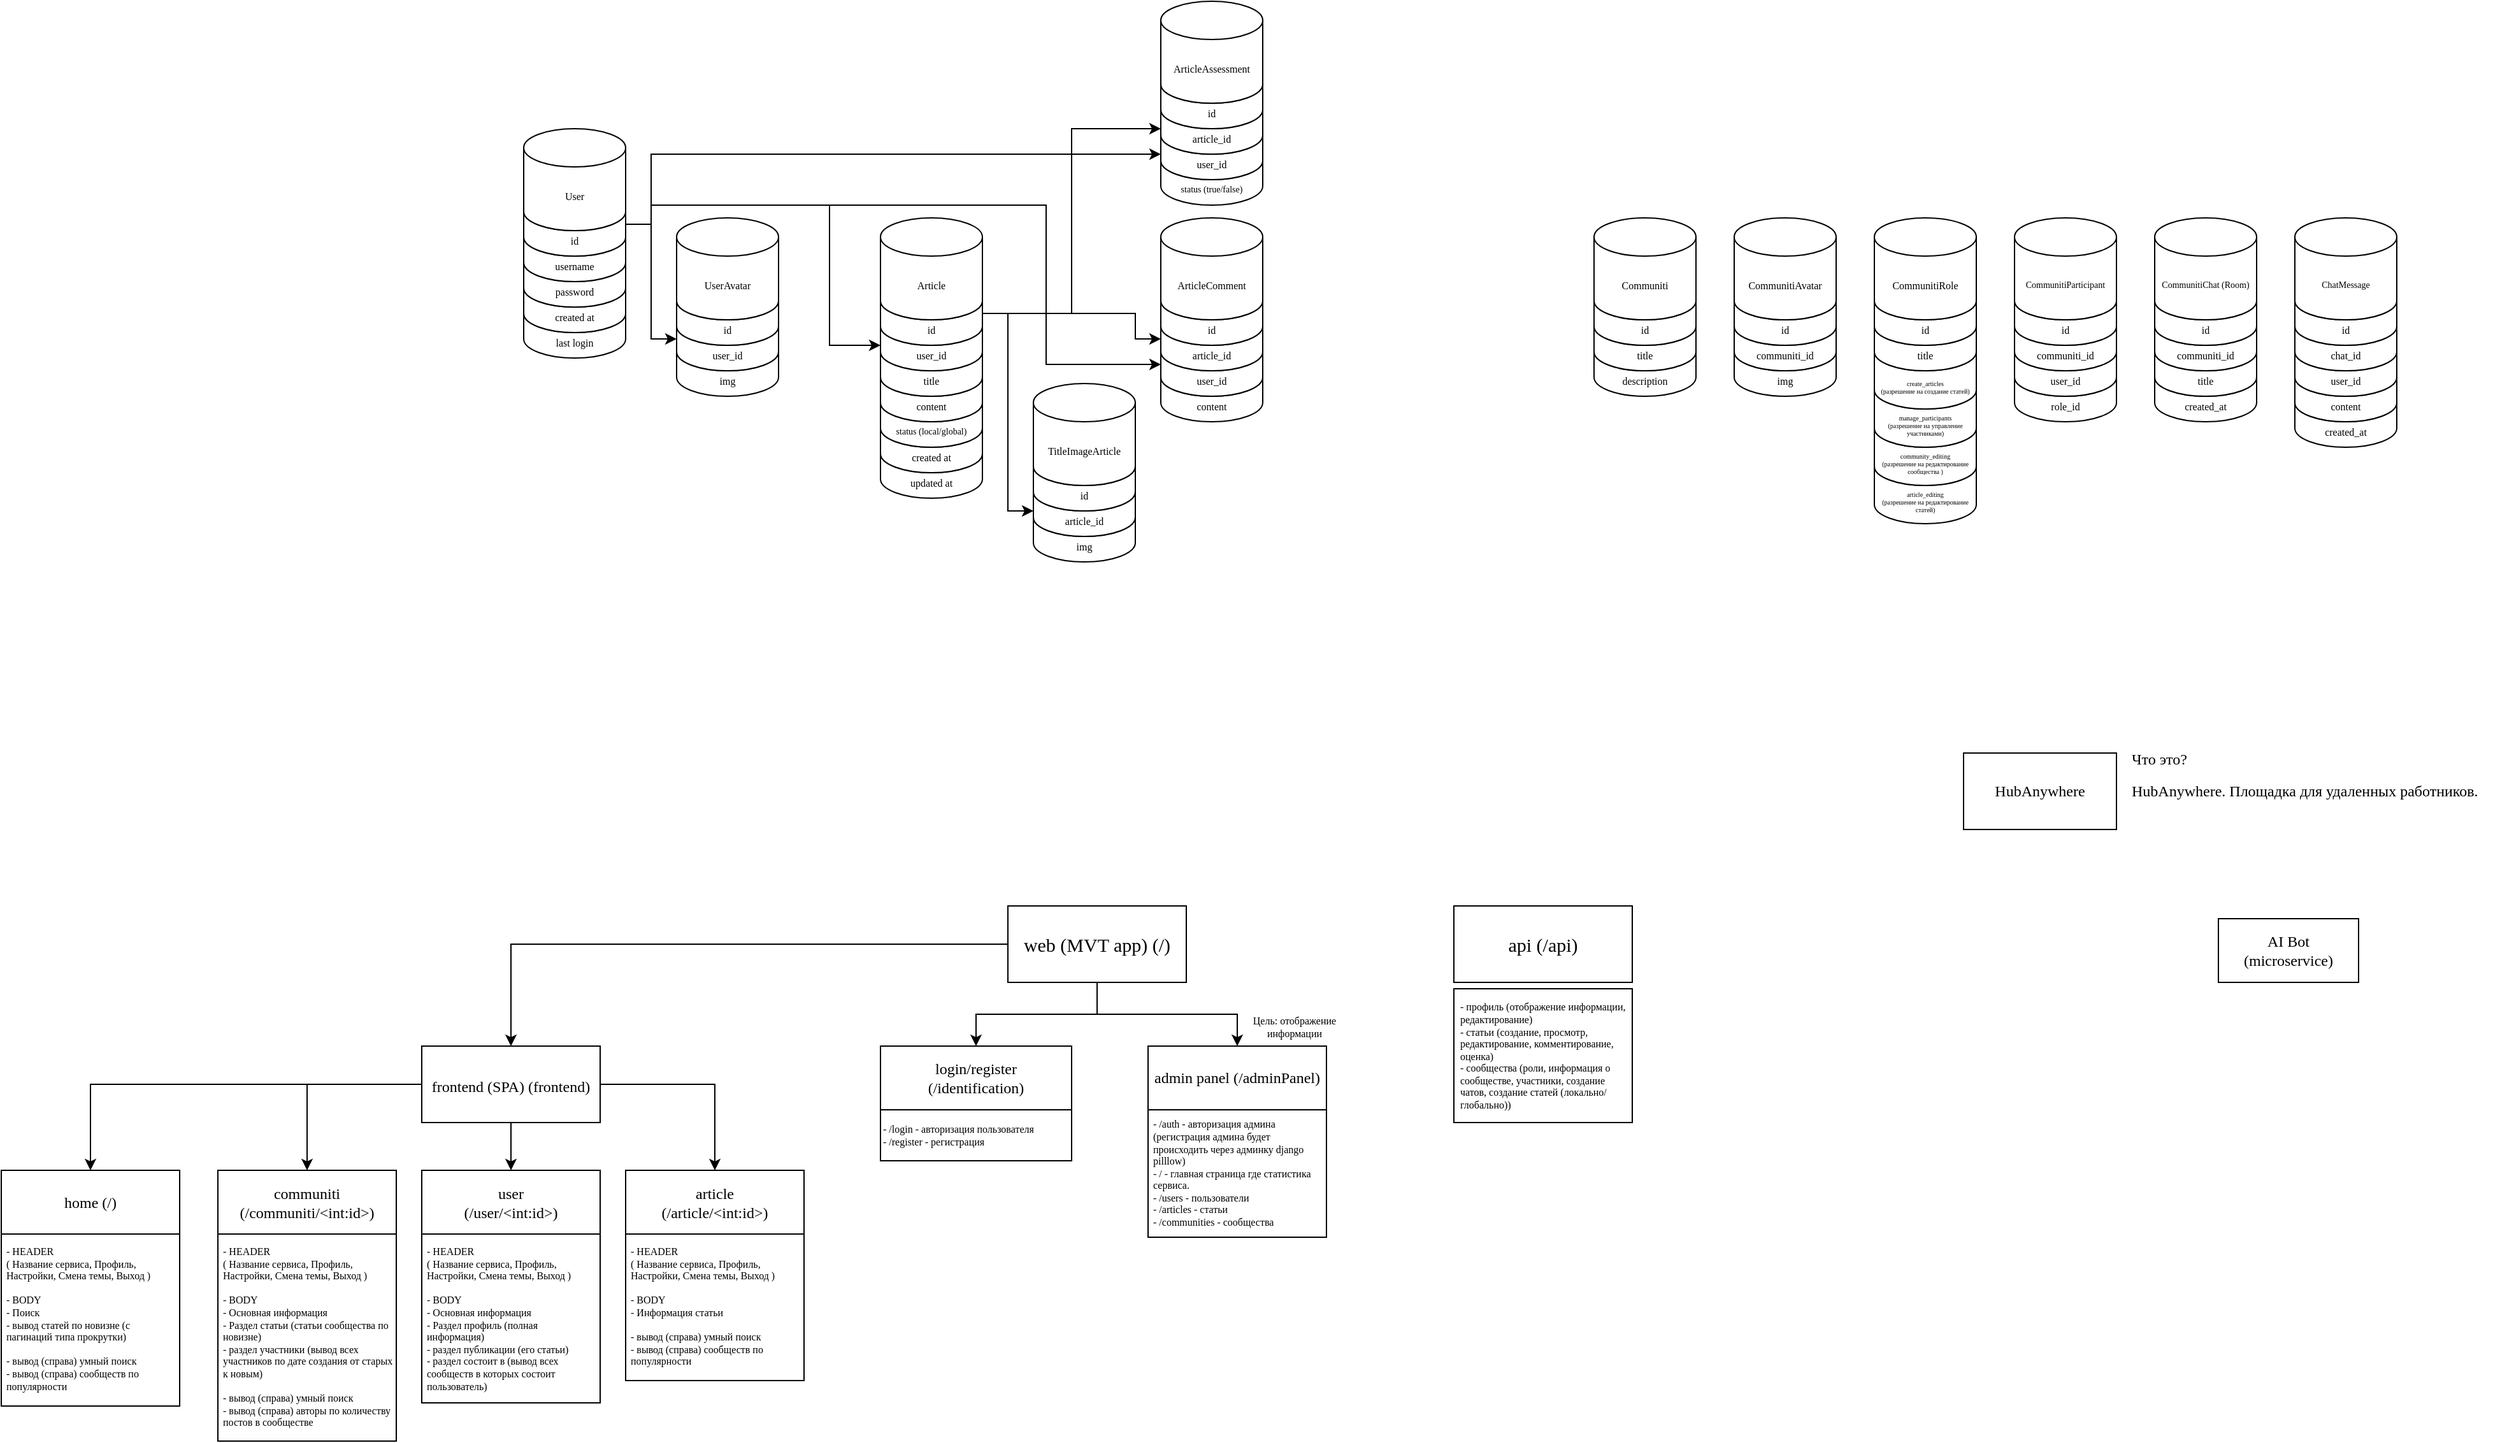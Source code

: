 <mxfile version="20.7.4" type="device"><diagram name="Страница 1" id="JeV3lk8Cx0CcECSY5895"><mxGraphModel dx="2860" dy="1919" grid="1" gridSize="10" guides="1" tooltips="1" connect="1" arrows="1" fold="1" page="1" pageScale="1" pageWidth="827" pageHeight="1169" math="0" shadow="0"><root><mxCell id="0"/><mxCell id="1" parent="0"/><mxCell id="etrCRMP3qSwTWrHFHhXZ-39" value="updated at" style="shape=cylinder3;whiteSpace=wrap;html=1;boundedLbl=1;backgroundOutline=1;size=15;fontFamily=Comic Sans MS;fontSize=8;" vertex="1" parent="1"><mxGeometry x="-530" y="-170" width="80" height="50" as="geometry"/></mxCell><mxCell id="etrCRMP3qSwTWrHFHhXZ-34" value="created at" style="shape=cylinder3;whiteSpace=wrap;html=1;boundedLbl=1;backgroundOutline=1;size=15;fontFamily=Comic Sans MS;fontSize=8;" vertex="1" parent="1"><mxGeometry x="-530" y="-190" width="80" height="50" as="geometry"/></mxCell><mxCell id="etrCRMP3qSwTWrHFHhXZ-82" value="status (local/global)" style="shape=cylinder3;whiteSpace=wrap;html=1;boundedLbl=1;backgroundOutline=1;size=15;fontFamily=Comic Sans MS;fontSize=7;fillStyle=solid;" vertex="1" parent="1"><mxGeometry x="-530" y="-210" width="80" height="50" as="geometry"/></mxCell><mxCell id="etrCRMP3qSwTWrHFHhXZ-35" value="content" style="shape=cylinder3;whiteSpace=wrap;html=1;boundedLbl=1;backgroundOutline=1;size=15;fontFamily=Comic Sans MS;fontSize=8;" vertex="1" parent="1"><mxGeometry x="-530" y="-230" width="80" height="50" as="geometry"/></mxCell><mxCell id="etrCRMP3qSwTWrHFHhXZ-36" value="title" style="shape=cylinder3;whiteSpace=wrap;html=1;boundedLbl=1;backgroundOutline=1;size=15;fontFamily=Comic Sans MS;fontSize=8;" vertex="1" parent="1"><mxGeometry x="-530" y="-250" width="80" height="50" as="geometry"/></mxCell><mxCell id="etrCRMP3qSwTWrHFHhXZ-107" value="user_id" style="shape=cylinder3;whiteSpace=wrap;html=1;boundedLbl=1;backgroundOutline=1;size=15;fontFamily=Comic Sans MS;fontSize=8;" vertex="1" parent="1"><mxGeometry x="-530" y="-270" width="80" height="50" as="geometry"/></mxCell><mxCell id="etrCRMP3qSwTWrHFHhXZ-94" value="created_at" style="shape=cylinder3;whiteSpace=wrap;html=1;boundedLbl=1;backgroundOutline=1;size=15;fontFamily=Comic Sans MS;fontSize=8;" vertex="1" parent="1"><mxGeometry x="580" y="-210" width="80" height="50" as="geometry"/></mxCell><mxCell id="etrCRMP3qSwTWrHFHhXZ-77" value="article_editing&lt;br style=&quot;font-size: 5px;&quot;&gt;(разрешение&amp;nbsp;на редактирование статей)" style="shape=cylinder3;whiteSpace=wrap;html=1;boundedLbl=1;backgroundOutline=1;size=15;fontFamily=Comic Sans MS;fontSize=5;" vertex="1" parent="1"><mxGeometry x="250" y="-160" width="80" height="60" as="geometry"/></mxCell><mxCell id="etrCRMP3qSwTWrHFHhXZ-72" value="community_editing&lt;br style=&quot;font-size: 5px;&quot;&gt;(разрешение&amp;nbsp;на редактирование сообщества&amp;nbsp;)" style="shape=cylinder3;whiteSpace=wrap;html=1;boundedLbl=1;backgroundOutline=1;size=15;fontFamily=Comic Sans MS;fontSize=5;" vertex="1" parent="1"><mxGeometry x="250" y="-190" width="80" height="60" as="geometry"/></mxCell><mxCell id="etrCRMP3qSwTWrHFHhXZ-78" value="manage_participants&lt;br&gt;(разрешение&amp;nbsp;на управление участниками)" style="shape=cylinder3;whiteSpace=wrap;html=1;boundedLbl=1;backgroundOutline=1;size=15;fontFamily=Comic Sans MS;fontSize=5;" vertex="1" parent="1"><mxGeometry x="250" y="-220" width="80" height="60" as="geometry"/></mxCell><mxCell id="etrCRMP3qSwTWrHFHhXZ-79" value="create_articles &lt;br style=&quot;font-size: 5px;&quot;&gt;(разрешение на создание статей)" style="shape=cylinder3;whiteSpace=wrap;html=1;boundedLbl=1;backgroundOutline=1;size=15;fontFamily=Comic Sans MS;fontSize=5;" vertex="1" parent="1"><mxGeometry x="250" y="-250" width="80" height="60" as="geometry"/></mxCell><mxCell id="etrCRMP3qSwTWrHFHhXZ-71" value="description" style="shape=cylinder3;whiteSpace=wrap;html=1;boundedLbl=1;backgroundOutline=1;size=15;fontFamily=Comic Sans MS;fontSize=8;" vertex="1" parent="1"><mxGeometry x="30" y="-250" width="80" height="50" as="geometry"/></mxCell><mxCell id="etrCRMP3qSwTWrHFHhXZ-66" value="img" style="shape=cylinder3;whiteSpace=wrap;html=1;boundedLbl=1;backgroundOutline=1;size=15;fontFamily=Comic Sans MS;fontSize=8;" vertex="1" parent="1"><mxGeometry x="140" y="-250" width="80" height="50" as="geometry"/></mxCell><mxCell id="etrCRMP3qSwTWrHFHhXZ-44" value="content" style="shape=cylinder3;whiteSpace=wrap;html=1;boundedLbl=1;backgroundOutline=1;size=15;fontFamily=Comic Sans MS;fontSize=8;" vertex="1" parent="1"><mxGeometry x="-310" y="-230" width="80" height="50" as="geometry"/></mxCell><mxCell id="etrCRMP3qSwTWrHFHhXZ-33" value="img" style="shape=cylinder3;whiteSpace=wrap;html=1;boundedLbl=1;backgroundOutline=1;size=15;fontFamily=Comic Sans MS;fontSize=8;" vertex="1" parent="1"><mxGeometry x="-690" y="-250" width="80" height="50" as="geometry"/></mxCell><mxCell id="etrCRMP3qSwTWrHFHhXZ-29" value="last login" style="shape=cylinder3;whiteSpace=wrap;html=1;boundedLbl=1;backgroundOutline=1;size=15;fontFamily=Comic Sans MS;fontSize=8;" vertex="1" parent="1"><mxGeometry x="-810" y="-280" width="80" height="50" as="geometry"/></mxCell><mxCell id="etrCRMP3qSwTWrHFHhXZ-28" value="created at" style="shape=cylinder3;whiteSpace=wrap;html=1;boundedLbl=1;backgroundOutline=1;size=15;fontFamily=Comic Sans MS;fontSize=8;" vertex="1" parent="1"><mxGeometry x="-810" y="-300" width="80" height="50" as="geometry"/></mxCell><mxCell id="etrCRMP3qSwTWrHFHhXZ-48" value="user_id" style="shape=cylinder3;whiteSpace=wrap;html=1;boundedLbl=1;backgroundOutline=1;size=15;fontFamily=Comic Sans MS;fontSize=8;" vertex="1" parent="1"><mxGeometry x="-310" y="-250" width="80" height="50" as="geometry"/></mxCell><mxCell id="etrCRMP3qSwTWrHFHhXZ-26" value="password" style="shape=cylinder3;whiteSpace=wrap;html=1;boundedLbl=1;backgroundOutline=1;size=15;fontFamily=Comic Sans MS;fontSize=8;" vertex="1" parent="1"><mxGeometry x="-810" y="-320" width="80" height="50" as="geometry"/></mxCell><mxCell id="etrCRMP3qSwTWrHFHhXZ-24" value="username" style="shape=cylinder3;whiteSpace=wrap;html=1;boundedLbl=1;backgroundOutline=1;size=15;fontFamily=Comic Sans MS;fontSize=8;" vertex="1" parent="1"><mxGeometry x="-810" y="-340" width="80" height="50" as="geometry"/></mxCell><mxCell id="etrCRMP3qSwTWrHFHhXZ-106" style="edgeStyle=orthogonalEdgeStyle;rounded=0;orthogonalLoop=1;jettySize=auto;html=1;entryX=0;entryY=0.5;entryDx=0;entryDy=0;entryPerimeter=0;fontFamily=Comic Sans MS;fontSize=7;fontColor=none;" edge="1" parent="1" source="etrCRMP3qSwTWrHFHhXZ-23" target="etrCRMP3qSwTWrHFHhXZ-30"><mxGeometry relative="1" as="geometry"/></mxCell><mxCell id="etrCRMP3qSwTWrHFHhXZ-108" style="edgeStyle=orthogonalEdgeStyle;rounded=0;orthogonalLoop=1;jettySize=auto;html=1;exitX=1;exitY=0.5;exitDx=0;exitDy=0;exitPerimeter=0;entryX=0;entryY=0;entryDx=0;entryDy=30;entryPerimeter=0;fontFamily=Comic Sans MS;fontSize=7;fontColor=none;" edge="1" parent="1" source="etrCRMP3qSwTWrHFHhXZ-23" target="etrCRMP3qSwTWrHFHhXZ-107"><mxGeometry relative="1" as="geometry"><Array as="points"><mxPoint x="-710" y="-335"/><mxPoint x="-710" y="-350"/><mxPoint x="-570" y="-350"/><mxPoint x="-570" y="-240"/></Array></mxGeometry></mxCell><mxCell id="etrCRMP3qSwTWrHFHhXZ-112" style="edgeStyle=orthogonalEdgeStyle;rounded=0;orthogonalLoop=1;jettySize=auto;html=1;entryX=0;entryY=0.5;entryDx=0;entryDy=0;entryPerimeter=0;fontFamily=Comic Sans MS;fontSize=7;fontColor=none;" edge="1" parent="1" target="etrCRMP3qSwTWrHFHhXZ-48"><mxGeometry relative="1" as="geometry"><mxPoint x="-710" y="-340" as="sourcePoint"/><Array as="points"><mxPoint x="-400" y="-350"/><mxPoint x="-400" y="-225"/></Array></mxGeometry></mxCell><mxCell id="etrCRMP3qSwTWrHFHhXZ-114" style="edgeStyle=orthogonalEdgeStyle;rounded=0;orthogonalLoop=1;jettySize=auto;html=1;entryX=0;entryY=0;entryDx=0;entryDy=30;entryPerimeter=0;fontFamily=Comic Sans MS;fontSize=7;fontColor=none;exitX=1;exitY=0.5;exitDx=0;exitDy=0;exitPerimeter=0;" edge="1" parent="1" source="etrCRMP3qSwTWrHFHhXZ-23" target="etrCRMP3qSwTWrHFHhXZ-50"><mxGeometry relative="1" as="geometry"><Array as="points"><mxPoint x="-710" y="-335"/><mxPoint x="-710" y="-390"/></Array></mxGeometry></mxCell><mxCell id="etrCRMP3qSwTWrHFHhXZ-23" value="id" style="shape=cylinder3;whiteSpace=wrap;html=1;boundedLbl=1;backgroundOutline=1;size=15;fontFamily=Comic Sans MS;fontSize=8;" vertex="1" parent="1"><mxGeometry x="-810" y="-360" width="80" height="50" as="geometry"/></mxCell><mxCell id="etrCRMP3qSwTWrHFHhXZ-2" value="HubAnywhere" style="rounded=0;whiteSpace=wrap;html=1;fontFamily=Comic Sans MS;" vertex="1" parent="1"><mxGeometry x="320" y="80" width="120" height="60" as="geometry"/></mxCell><mxCell id="etrCRMP3qSwTWrHFHhXZ-3" value="Что это?" style="text;html=1;strokeColor=none;fillColor=none;align=left;verticalAlign=middle;whiteSpace=wrap;rounded=0;fontFamily=Comic Sans MS;" vertex="1" parent="1"><mxGeometry x="450" y="70" width="60" height="30" as="geometry"/></mxCell><mxCell id="etrCRMP3qSwTWrHFHhXZ-4" value="HubAnywhere. Площадка для удаленных работников.&amp;nbsp;" style="text;html=1;strokeColor=none;fillColor=none;align=left;verticalAlign=middle;whiteSpace=wrap;rounded=0;fontFamily=Comic Sans MS;" vertex="1" parent="1"><mxGeometry x="450" y="85" width="290" height="50" as="geometry"/></mxCell><mxCell id="etrCRMP3qSwTWrHFHhXZ-12" style="edgeStyle=orthogonalEdgeStyle;rounded=0;orthogonalLoop=1;jettySize=auto;html=1;entryX=0.5;entryY=0;entryDx=0;entryDy=0;fontFamily=Comic Sans MS;fontSize=12;" edge="1" parent="1" source="etrCRMP3qSwTWrHFHhXZ-5" target="etrCRMP3qSwTWrHFHhXZ-11"><mxGeometry relative="1" as="geometry"/></mxCell><mxCell id="etrCRMP3qSwTWrHFHhXZ-14" style="edgeStyle=orthogonalEdgeStyle;rounded=0;orthogonalLoop=1;jettySize=auto;html=1;fontFamily=Comic Sans MS;fontSize=12;" edge="1" parent="1" source="etrCRMP3qSwTWrHFHhXZ-5" target="etrCRMP3qSwTWrHFHhXZ-13"><mxGeometry relative="1" as="geometry"/></mxCell><mxCell id="etrCRMP3qSwTWrHFHhXZ-115" style="edgeStyle=orthogonalEdgeStyle;rounded=0;orthogonalLoop=1;jettySize=auto;html=1;entryX=0.5;entryY=0;entryDx=0;entryDy=0;fontFamily=Comic Sans MS;fontSize=7;fontColor=none;" edge="1" parent="1" source="etrCRMP3qSwTWrHFHhXZ-5" target="etrCRMP3qSwTWrHFHhXZ-95"><mxGeometry relative="1" as="geometry"/></mxCell><mxCell id="etrCRMP3qSwTWrHFHhXZ-5" value="web (MVT app) (/)" style="rounded=0;whiteSpace=wrap;html=1;fontFamily=Comic Sans MS;fontSize=15;" vertex="1" parent="1"><mxGeometry x="-430" y="200" width="140" height="60" as="geometry"/></mxCell><mxCell id="etrCRMP3qSwTWrHFHhXZ-8" value="AI Bot&lt;br&gt;(microservice)" style="rounded=0;whiteSpace=wrap;html=1;fontFamily=Comic Sans MS;" vertex="1" parent="1"><mxGeometry x="520" y="210" width="110" height="50" as="geometry"/></mxCell><mxCell id="etrCRMP3qSwTWrHFHhXZ-11" value="login/register&lt;br&gt;(/identification)" style="rounded=0;whiteSpace=wrap;html=1;fontFamily=Comic Sans MS;" vertex="1" parent="1"><mxGeometry x="-530" y="310" width="150" height="50" as="geometry"/></mxCell><mxCell id="etrCRMP3qSwTWrHFHhXZ-13" value="admin panel (/adminPanel)" style="rounded=0;whiteSpace=wrap;html=1;fontFamily=Comic Sans MS;" vertex="1" parent="1"><mxGeometry x="-320" y="310" width="140" height="50" as="geometry"/></mxCell><mxCell id="etrCRMP3qSwTWrHFHhXZ-16" value="- /login - авторизация пользователя&lt;br&gt;- /register - регистрация" style="rounded=0;whiteSpace=wrap;html=1;fontFamily=Comic Sans MS;align=left;fontSize=8;" vertex="1" parent="1"><mxGeometry x="-530" y="360" width="150" height="40" as="geometry"/></mxCell><mxCell id="etrCRMP3qSwTWrHFHhXZ-17" value="- /auth - авторизация админа (регистрация админа будет происходить через админку django pilllow)&lt;br&gt;- / - главная страница где статистика сервиса.&lt;br&gt;- /users - пользователи&lt;br&gt;- /articles - статьи&lt;br&gt;- /communities - сообщества&amp;nbsp;&lt;br&gt;" style="rounded=0;whiteSpace=wrap;html=1;fontFamily=Comic Sans MS;align=left;fontSize=8;spacing=4;" vertex="1" parent="1"><mxGeometry x="-320" y="360" width="140" height="100" as="geometry"/></mxCell><mxCell id="etrCRMP3qSwTWrHFHhXZ-18" value="Цель: отображение информации" style="text;html=1;strokeColor=none;fillColor=none;align=center;verticalAlign=middle;whiteSpace=wrap;rounded=0;fontFamily=Comic Sans MS;fontSize=8;" vertex="1" parent="1"><mxGeometry x="-260" y="280" width="110" height="30" as="geometry"/></mxCell><mxCell id="etrCRMP3qSwTWrHFHhXZ-19" value="api (/api)" style="rounded=0;whiteSpace=wrap;html=1;fontFamily=Comic Sans MS;fontSize=15;" vertex="1" parent="1"><mxGeometry x="-80" y="200" width="140" height="60" as="geometry"/></mxCell><mxCell id="etrCRMP3qSwTWrHFHhXZ-20" value="- профиль (отображение информации, редактирование)&lt;br&gt;- статьи (создание, просмотр, редактирование, комментирование, оценка)&lt;br&gt;- сообщества (роли, информация о сообществе, участники, создание чатов, создание статей (локально/глобально))" style="rounded=0;whiteSpace=wrap;html=1;fontFamily=Comic Sans MS;fontSize=8;align=left;spacing=5;" vertex="1" parent="1"><mxGeometry x="-80" y="265" width="140" height="105" as="geometry"/></mxCell><mxCell id="etrCRMP3qSwTWrHFHhXZ-22" value="User" style="shape=cylinder3;whiteSpace=wrap;html=1;boundedLbl=1;backgroundOutline=1;size=15;fontFamily=Comic Sans MS;fontSize=8;" vertex="1" parent="1"><mxGeometry x="-810" y="-410" width="80" height="80" as="geometry"/></mxCell><mxCell id="etrCRMP3qSwTWrHFHhXZ-30" value="user_id" style="shape=cylinder3;whiteSpace=wrap;html=1;boundedLbl=1;backgroundOutline=1;size=15;fontFamily=Comic Sans MS;fontSize=8;" vertex="1" parent="1"><mxGeometry x="-690" y="-270" width="80" height="50" as="geometry"/></mxCell><mxCell id="etrCRMP3qSwTWrHFHhXZ-31" value="id" style="shape=cylinder3;whiteSpace=wrap;html=1;boundedLbl=1;backgroundOutline=1;size=15;fontFamily=Comic Sans MS;fontSize=8;" vertex="1" parent="1"><mxGeometry x="-690" y="-290" width="80" height="50" as="geometry"/></mxCell><mxCell id="etrCRMP3qSwTWrHFHhXZ-32" value="UserAvatar" style="shape=cylinder3;whiteSpace=wrap;html=1;boundedLbl=1;backgroundOutline=1;size=15;fontFamily=Comic Sans MS;fontSize=8;" vertex="1" parent="1"><mxGeometry x="-690" y="-340" width="80" height="80" as="geometry"/></mxCell><mxCell id="etrCRMP3qSwTWrHFHhXZ-110" style="edgeStyle=orthogonalEdgeStyle;rounded=0;orthogonalLoop=1;jettySize=auto;html=1;entryX=0;entryY=0;entryDx=0;entryDy=30;entryPerimeter=0;fontFamily=Comic Sans MS;fontSize=7;fontColor=none;" edge="1" parent="1" source="etrCRMP3qSwTWrHFHhXZ-37" target="etrCRMP3qSwTWrHFHhXZ-41"><mxGeometry relative="1" as="geometry"/></mxCell><mxCell id="etrCRMP3qSwTWrHFHhXZ-111" style="edgeStyle=orthogonalEdgeStyle;rounded=0;orthogonalLoop=1;jettySize=auto;html=1;entryX=0;entryY=0.5;entryDx=0;entryDy=0;entryPerimeter=0;fontFamily=Comic Sans MS;fontSize=7;fontColor=none;" edge="1" parent="1" source="etrCRMP3qSwTWrHFHhXZ-37" target="etrCRMP3qSwTWrHFHhXZ-45"><mxGeometry relative="1" as="geometry"><Array as="points"><mxPoint x="-330" y="-265"/><mxPoint x="-330" y="-245"/></Array></mxGeometry></mxCell><mxCell id="etrCRMP3qSwTWrHFHhXZ-113" style="edgeStyle=orthogonalEdgeStyle;rounded=0;orthogonalLoop=1;jettySize=auto;html=1;entryX=0;entryY=0;entryDx=0;entryDy=30;entryPerimeter=0;fontFamily=Comic Sans MS;fontSize=7;fontColor=none;" edge="1" parent="1" source="etrCRMP3qSwTWrHFHhXZ-37" target="etrCRMP3qSwTWrHFHhXZ-51"><mxGeometry relative="1" as="geometry"/></mxCell><mxCell id="etrCRMP3qSwTWrHFHhXZ-37" value="id" style="shape=cylinder3;whiteSpace=wrap;html=1;boundedLbl=1;backgroundOutline=1;size=15;fontFamily=Comic Sans MS;fontSize=8;" vertex="1" parent="1"><mxGeometry x="-530" y="-290" width="80" height="50" as="geometry"/></mxCell><mxCell id="etrCRMP3qSwTWrHFHhXZ-38" value="&lt;span style=&quot;text-align: left;&quot;&gt;Article&lt;/span&gt;" style="shape=cylinder3;whiteSpace=wrap;html=1;boundedLbl=1;backgroundOutline=1;size=15;fontFamily=Comic Sans MS;fontSize=8;" vertex="1" parent="1"><mxGeometry x="-530" y="-340" width="80" height="80" as="geometry"/></mxCell><mxCell id="etrCRMP3qSwTWrHFHhXZ-40" value="img" style="shape=cylinder3;whiteSpace=wrap;html=1;boundedLbl=1;backgroundOutline=1;size=15;fontFamily=Comic Sans MS;fontSize=8;" vertex="1" parent="1"><mxGeometry x="-410" y="-120" width="80" height="50" as="geometry"/></mxCell><mxCell id="etrCRMP3qSwTWrHFHhXZ-41" value="article_id" style="shape=cylinder3;whiteSpace=wrap;html=1;boundedLbl=1;backgroundOutline=1;size=15;fontFamily=Comic Sans MS;fontSize=8;" vertex="1" parent="1"><mxGeometry x="-410" y="-140" width="80" height="50" as="geometry"/></mxCell><mxCell id="etrCRMP3qSwTWrHFHhXZ-42" value="id" style="shape=cylinder3;whiteSpace=wrap;html=1;boundedLbl=1;backgroundOutline=1;size=15;fontFamily=Comic Sans MS;fontSize=8;" vertex="1" parent="1"><mxGeometry x="-410" y="-160" width="80" height="50" as="geometry"/></mxCell><mxCell id="etrCRMP3qSwTWrHFHhXZ-43" value="&lt;div style=&quot;text-align: left;&quot;&gt;&lt;span style=&quot;background-color: initial;&quot;&gt;TitleImageArticle&lt;/span&gt;&lt;/div&gt;" style="shape=cylinder3;whiteSpace=wrap;html=1;boundedLbl=1;backgroundOutline=1;size=15;fontFamily=Comic Sans MS;fontSize=8;" vertex="1" parent="1"><mxGeometry x="-410" y="-210" width="80" height="80" as="geometry"/></mxCell><mxCell id="etrCRMP3qSwTWrHFHhXZ-45" value="article_id" style="shape=cylinder3;whiteSpace=wrap;html=1;boundedLbl=1;backgroundOutline=1;size=15;fontFamily=Comic Sans MS;fontSize=8;" vertex="1" parent="1"><mxGeometry x="-310" y="-270" width="80" height="50" as="geometry"/></mxCell><mxCell id="etrCRMP3qSwTWrHFHhXZ-46" value="id" style="shape=cylinder3;whiteSpace=wrap;html=1;boundedLbl=1;backgroundOutline=1;size=15;fontFamily=Comic Sans MS;fontSize=8;" vertex="1" parent="1"><mxGeometry x="-310" y="-290" width="80" height="50" as="geometry"/></mxCell><mxCell id="etrCRMP3qSwTWrHFHhXZ-47" value="&lt;div style=&quot;text-align: left;&quot;&gt;&lt;span style=&quot;background-color: initial;&quot;&gt;ArticleComment&lt;/span&gt;&lt;/div&gt;" style="shape=cylinder3;whiteSpace=wrap;html=1;boundedLbl=1;backgroundOutline=1;size=15;fontFamily=Comic Sans MS;fontSize=8;" vertex="1" parent="1"><mxGeometry x="-310" y="-340" width="80" height="80" as="geometry"/></mxCell><mxCell id="etrCRMP3qSwTWrHFHhXZ-49" value="status (true/false)" style="shape=cylinder3;whiteSpace=wrap;html=1;boundedLbl=1;backgroundOutline=1;size=15;fontFamily=Comic Sans MS;fontSize=7;" vertex="1" parent="1"><mxGeometry x="-310" y="-400" width="80" height="50" as="geometry"/></mxCell><mxCell id="etrCRMP3qSwTWrHFHhXZ-50" value="user_id" style="shape=cylinder3;whiteSpace=wrap;html=1;boundedLbl=1;backgroundOutline=1;size=15;fontFamily=Comic Sans MS;fontSize=8;" vertex="1" parent="1"><mxGeometry x="-310" y="-420" width="80" height="50" as="geometry"/></mxCell><mxCell id="etrCRMP3qSwTWrHFHhXZ-51" value="article_id" style="shape=cylinder3;whiteSpace=wrap;html=1;boundedLbl=1;backgroundOutline=1;size=15;fontFamily=Comic Sans MS;fontSize=8;" vertex="1" parent="1"><mxGeometry x="-310" y="-440" width="80" height="50" as="geometry"/></mxCell><mxCell id="etrCRMP3qSwTWrHFHhXZ-52" value="id" style="shape=cylinder3;whiteSpace=wrap;html=1;boundedLbl=1;backgroundOutline=1;size=15;fontFamily=Comic Sans MS;fontSize=8;" vertex="1" parent="1"><mxGeometry x="-310" y="-460" width="80" height="50" as="geometry"/></mxCell><mxCell id="etrCRMP3qSwTWrHFHhXZ-53" value="&lt;div style=&quot;text-align: left;&quot;&gt;&lt;span style=&quot;background-color: initial;&quot;&gt;Article&lt;/span&gt;&lt;span style=&quot;background-color: initial;&quot;&gt;Assessment&lt;/span&gt;&lt;/div&gt;" style="shape=cylinder3;whiteSpace=wrap;html=1;boundedLbl=1;backgroundOutline=1;size=15;fontFamily=Comic Sans MS;fontSize=8;" vertex="1" parent="1"><mxGeometry x="-310" y="-510" width="80" height="80" as="geometry"/></mxCell><mxCell id="etrCRMP3qSwTWrHFHhXZ-57" value="title" style="shape=cylinder3;whiteSpace=wrap;html=1;boundedLbl=1;backgroundOutline=1;size=15;fontFamily=Comic Sans MS;fontSize=8;" vertex="1" parent="1"><mxGeometry x="30" y="-270" width="80" height="50" as="geometry"/></mxCell><mxCell id="etrCRMP3qSwTWrHFHhXZ-58" value="id" style="shape=cylinder3;whiteSpace=wrap;html=1;boundedLbl=1;backgroundOutline=1;size=15;fontFamily=Comic Sans MS;fontSize=8;" vertex="1" parent="1"><mxGeometry x="30" y="-290" width="80" height="50" as="geometry"/></mxCell><mxCell id="etrCRMP3qSwTWrHFHhXZ-59" value="&lt;div style=&quot;text-align: left;&quot;&gt;Communiti&lt;br&gt;&lt;/div&gt;" style="shape=cylinder3;whiteSpace=wrap;html=1;boundedLbl=1;backgroundOutline=1;size=15;fontFamily=Comic Sans MS;fontSize=8;" vertex="1" parent="1"><mxGeometry x="30" y="-340" width="80" height="80" as="geometry"/></mxCell><mxCell id="etrCRMP3qSwTWrHFHhXZ-60" value="communiti_id" style="shape=cylinder3;whiteSpace=wrap;html=1;boundedLbl=1;backgroundOutline=1;size=15;fontFamily=Comic Sans MS;fontSize=8;" vertex="1" parent="1"><mxGeometry x="140" y="-270" width="80" height="50" as="geometry"/></mxCell><mxCell id="etrCRMP3qSwTWrHFHhXZ-61" value="id" style="shape=cylinder3;whiteSpace=wrap;html=1;boundedLbl=1;backgroundOutline=1;size=15;fontFamily=Comic Sans MS;fontSize=8;" vertex="1" parent="1"><mxGeometry x="140" y="-290" width="80" height="50" as="geometry"/></mxCell><mxCell id="etrCRMP3qSwTWrHFHhXZ-62" value="&lt;div style=&quot;text-align: left;&quot;&gt;CommunitiAvatar&lt;br&gt;&lt;/div&gt;" style="shape=cylinder3;whiteSpace=wrap;html=1;boundedLbl=1;backgroundOutline=1;size=15;fontFamily=Comic Sans MS;fontSize=8;" vertex="1" parent="1"><mxGeometry x="140" y="-340" width="80" height="80" as="geometry"/></mxCell><mxCell id="etrCRMP3qSwTWrHFHhXZ-63" value="title" style="shape=cylinder3;whiteSpace=wrap;html=1;boundedLbl=1;backgroundOutline=1;size=15;fontFamily=Comic Sans MS;fontSize=8;" vertex="1" parent="1"><mxGeometry x="250" y="-270" width="80" height="50" as="geometry"/></mxCell><mxCell id="etrCRMP3qSwTWrHFHhXZ-64" value="id" style="shape=cylinder3;whiteSpace=wrap;html=1;boundedLbl=1;backgroundOutline=1;size=15;fontFamily=Comic Sans MS;fontSize=8;" vertex="1" parent="1"><mxGeometry x="250" y="-290" width="80" height="50" as="geometry"/></mxCell><mxCell id="etrCRMP3qSwTWrHFHhXZ-65" value="&lt;span style=&quot;text-align: left;&quot;&gt;Communiti&lt;/span&gt;&lt;span style=&quot;text-align: left; background-color: initial;&quot;&gt;Role&lt;/span&gt;&lt;span style=&quot;text-align: left;&quot;&gt;&lt;br&gt;&lt;/span&gt;" style="shape=cylinder3;whiteSpace=wrap;html=1;boundedLbl=1;backgroundOutline=1;size=15;fontFamily=Comic Sans MS;fontSize=8;" vertex="1" parent="1"><mxGeometry x="250" y="-340" width="80" height="80" as="geometry"/></mxCell><mxCell id="etrCRMP3qSwTWrHFHhXZ-80" value="role_id" style="shape=cylinder3;whiteSpace=wrap;html=1;boundedLbl=1;backgroundOutline=1;size=15;fontFamily=Comic Sans MS;fontSize=8;" vertex="1" parent="1"><mxGeometry x="360" y="-230" width="80" height="50" as="geometry"/></mxCell><mxCell id="etrCRMP3qSwTWrHFHhXZ-67" value="user_id" style="shape=cylinder3;whiteSpace=wrap;html=1;boundedLbl=1;backgroundOutline=1;size=15;fontFamily=Comic Sans MS;fontSize=8;" vertex="1" parent="1"><mxGeometry x="360" y="-250" width="80" height="50" as="geometry"/></mxCell><mxCell id="etrCRMP3qSwTWrHFHhXZ-68" value="communiti_id" style="shape=cylinder3;whiteSpace=wrap;html=1;boundedLbl=1;backgroundOutline=1;size=15;fontFamily=Comic Sans MS;fontSize=8;" vertex="1" parent="1"><mxGeometry x="360" y="-270" width="80" height="50" as="geometry"/></mxCell><mxCell id="etrCRMP3qSwTWrHFHhXZ-69" value="id" style="shape=cylinder3;whiteSpace=wrap;html=1;boundedLbl=1;backgroundOutline=1;size=15;fontFamily=Comic Sans MS;fontSize=8;" vertex="1" parent="1"><mxGeometry x="360" y="-290" width="80" height="50" as="geometry"/></mxCell><mxCell id="etrCRMP3qSwTWrHFHhXZ-70" value="&lt;span style=&quot;text-align: left; font-size: 7px;&quot;&gt;Communiti&lt;/span&gt;&lt;span style=&quot;text-align: left; background-color: initial; font-size: 7px;&quot;&gt;Participant&lt;/span&gt;&lt;span style=&quot;text-align: left; font-size: 7px;&quot;&gt;&lt;br style=&quot;font-size: 7px;&quot;&gt;&lt;/span&gt;" style="shape=cylinder3;whiteSpace=wrap;html=1;boundedLbl=1;backgroundOutline=1;size=15;fontFamily=Comic Sans MS;fontSize=7;" vertex="1" parent="1"><mxGeometry x="360" y="-340" width="80" height="80" as="geometry"/></mxCell><mxCell id="etrCRMP3qSwTWrHFHhXZ-83" value="created_at" style="shape=cylinder3;whiteSpace=wrap;html=1;boundedLbl=1;backgroundOutline=1;size=15;fontFamily=Comic Sans MS;fontSize=8;" vertex="1" parent="1"><mxGeometry x="470" y="-230" width="80" height="50" as="geometry"/></mxCell><mxCell id="etrCRMP3qSwTWrHFHhXZ-84" value="title" style="shape=cylinder3;whiteSpace=wrap;html=1;boundedLbl=1;backgroundOutline=1;size=15;fontFamily=Comic Sans MS;fontSize=8;" vertex="1" parent="1"><mxGeometry x="470" y="-250" width="80" height="50" as="geometry"/></mxCell><mxCell id="etrCRMP3qSwTWrHFHhXZ-85" value="communiti_id" style="shape=cylinder3;whiteSpace=wrap;html=1;boundedLbl=1;backgroundOutline=1;size=15;fontFamily=Comic Sans MS;fontSize=8;" vertex="1" parent="1"><mxGeometry x="470" y="-270" width="80" height="50" as="geometry"/></mxCell><mxCell id="etrCRMP3qSwTWrHFHhXZ-86" value="id" style="shape=cylinder3;whiteSpace=wrap;html=1;boundedLbl=1;backgroundOutline=1;size=15;fontFamily=Comic Sans MS;fontSize=8;" vertex="1" parent="1"><mxGeometry x="470" y="-290" width="80" height="50" as="geometry"/></mxCell><mxCell id="etrCRMP3qSwTWrHFHhXZ-87" value="&lt;span style=&quot;text-align: left; font-size: 7px;&quot;&gt;CommunitiChat (Room)&lt;/span&gt;&lt;span style=&quot;text-align: left; font-size: 7px;&quot;&gt;&lt;br style=&quot;font-size: 7px;&quot;&gt;&lt;/span&gt;" style="shape=cylinder3;whiteSpace=wrap;html=1;boundedLbl=1;backgroundOutline=1;size=15;fontFamily=Comic Sans MS;fontSize=7;" vertex="1" parent="1"><mxGeometry x="470" y="-340" width="80" height="80" as="geometry"/></mxCell><mxCell id="etrCRMP3qSwTWrHFHhXZ-88" value="content" style="shape=cylinder3;whiteSpace=wrap;html=1;boundedLbl=1;backgroundOutline=1;size=15;fontFamily=Comic Sans MS;fontSize=8;" vertex="1" parent="1"><mxGeometry x="580" y="-230" width="80" height="50" as="geometry"/></mxCell><mxCell id="etrCRMP3qSwTWrHFHhXZ-89" value="user_id" style="shape=cylinder3;whiteSpace=wrap;html=1;boundedLbl=1;backgroundOutline=1;size=15;fontFamily=Comic Sans MS;fontSize=8;" vertex="1" parent="1"><mxGeometry x="580" y="-250" width="80" height="50" as="geometry"/></mxCell><mxCell id="etrCRMP3qSwTWrHFHhXZ-90" value="chat_id" style="shape=cylinder3;whiteSpace=wrap;html=1;boundedLbl=1;backgroundOutline=1;size=15;fontFamily=Comic Sans MS;fontSize=8;" vertex="1" parent="1"><mxGeometry x="580" y="-270" width="80" height="50" as="geometry"/></mxCell><mxCell id="etrCRMP3qSwTWrHFHhXZ-91" value="id" style="shape=cylinder3;whiteSpace=wrap;html=1;boundedLbl=1;backgroundOutline=1;size=15;fontFamily=Comic Sans MS;fontSize=8;" vertex="1" parent="1"><mxGeometry x="580" y="-290" width="80" height="50" as="geometry"/></mxCell><mxCell id="etrCRMP3qSwTWrHFHhXZ-92" value="&lt;span style=&quot;text-align: left; font-size: 7px;&quot;&gt;ChatMessage&lt;/span&gt;&lt;span style=&quot;text-align: left; font-size: 7px;&quot;&gt;&lt;br style=&quot;font-size: 7px;&quot;&gt;&lt;/span&gt;" style="shape=cylinder3;whiteSpace=wrap;html=1;boundedLbl=1;backgroundOutline=1;size=15;fontFamily=Comic Sans MS;fontSize=7;" vertex="1" parent="1"><mxGeometry x="580" y="-340" width="80" height="80" as="geometry"/></mxCell><mxCell id="etrCRMP3qSwTWrHFHhXZ-116" style="edgeStyle=orthogonalEdgeStyle;rounded=0;orthogonalLoop=1;jettySize=auto;html=1;entryX=0.5;entryY=0;entryDx=0;entryDy=0;fontFamily=Comic Sans MS;fontSize=7;fontColor=none;" edge="1" parent="1" source="etrCRMP3qSwTWrHFHhXZ-95" target="etrCRMP3qSwTWrHFHhXZ-98"><mxGeometry relative="1" as="geometry"/></mxCell><mxCell id="etrCRMP3qSwTWrHFHhXZ-117" style="edgeStyle=orthogonalEdgeStyle;rounded=0;orthogonalLoop=1;jettySize=auto;html=1;fontFamily=Comic Sans MS;fontSize=7;fontColor=none;" edge="1" parent="1" source="etrCRMP3qSwTWrHFHhXZ-95" target="etrCRMP3qSwTWrHFHhXZ-100"><mxGeometry relative="1" as="geometry"/></mxCell><mxCell id="etrCRMP3qSwTWrHFHhXZ-118" style="edgeStyle=orthogonalEdgeStyle;rounded=0;orthogonalLoop=1;jettySize=auto;html=1;entryX=0.5;entryY=0;entryDx=0;entryDy=0;fontFamily=Comic Sans MS;fontSize=7;fontColor=none;" edge="1" parent="1" source="etrCRMP3qSwTWrHFHhXZ-95" target="etrCRMP3qSwTWrHFHhXZ-102"><mxGeometry relative="1" as="geometry"/></mxCell><mxCell id="etrCRMP3qSwTWrHFHhXZ-119" style="edgeStyle=orthogonalEdgeStyle;rounded=0;orthogonalLoop=1;jettySize=auto;html=1;fontFamily=Comic Sans MS;fontSize=7;fontColor=none;" edge="1" parent="1" source="etrCRMP3qSwTWrHFHhXZ-95" target="etrCRMP3qSwTWrHFHhXZ-96"><mxGeometry relative="1" as="geometry"/></mxCell><mxCell id="etrCRMP3qSwTWrHFHhXZ-95" value="&lt;span style=&quot;font-size: 12px;&quot;&gt;frontend (SPA) (frontend)&lt;/span&gt;" style="rounded=0;whiteSpace=wrap;html=1;fontFamily=Comic Sans MS;fontSize=15;" vertex="1" parent="1"><mxGeometry x="-890" y="310" width="140" height="60" as="geometry"/></mxCell><mxCell id="etrCRMP3qSwTWrHFHhXZ-96" value="home (/)" style="rounded=0;whiteSpace=wrap;html=1;fontFamily=Comic Sans MS;" vertex="1" parent="1"><mxGeometry x="-1220" y="407.5" width="140" height="50" as="geometry"/></mxCell><mxCell id="etrCRMP3qSwTWrHFHhXZ-97" value="- HEADER &lt;br&gt;( Название сервиса, Профиль, Настройки,&amp;nbsp;Смена темы,&amp;nbsp;Выход )&lt;br&gt;&lt;br&gt;- BODY&lt;br&gt;- Поиск&lt;br&gt;- вывод статей по новизне (с пагинаций типа прокрутки)&lt;br&gt;&lt;br&gt;- вывод (справа) умный поиск&lt;br&gt;- вывод (справа) сообществ по популярности" style="rounded=0;whiteSpace=wrap;html=1;fontFamily=Comic Sans MS;align=left;fontSize=8;spacing=4;verticalAlign=top;" vertex="1" parent="1"><mxGeometry x="-1220" y="457.5" width="140" height="135" as="geometry"/></mxCell><mxCell id="etrCRMP3qSwTWrHFHhXZ-98" value="article &lt;br&gt;(/article/&amp;lt;int:id&amp;gt;)" style="rounded=0;whiteSpace=wrap;html=1;fontFamily=Comic Sans MS;" vertex="1" parent="1"><mxGeometry x="-730" y="407.5" width="140" height="50" as="geometry"/></mxCell><mxCell id="etrCRMP3qSwTWrHFHhXZ-99" value="- HEADER &lt;br&gt;( Название сервиса, Профиль, Настройки,&amp;nbsp;Смена темы,&amp;nbsp;Выход )&lt;br&gt;&lt;br&gt;- BODY&lt;br&gt;- Информация статьи&lt;br&gt;&lt;br&gt;- вывод (справа) умный поиск&lt;br&gt;- вывод (справа) сообществ по популярности" style="rounded=0;whiteSpace=wrap;html=1;fontFamily=Comic Sans MS;align=left;fontSize=8;spacing=4;verticalAlign=top;" vertex="1" parent="1"><mxGeometry x="-730" y="457.5" width="140" height="115" as="geometry"/></mxCell><mxCell id="etrCRMP3qSwTWrHFHhXZ-100" value="user&lt;br&gt;(/user/&amp;lt;int:id&amp;gt;)" style="rounded=0;whiteSpace=wrap;html=1;fontFamily=Comic Sans MS;" vertex="1" parent="1"><mxGeometry x="-890" y="407.5" width="140" height="50" as="geometry"/></mxCell><mxCell id="etrCRMP3qSwTWrHFHhXZ-101" value="- HEADER &lt;br&gt;( Название сервиса, Профиль, Настройки,&amp;nbsp;Смена темы,&amp;nbsp;Выход )&lt;br&gt;&lt;br&gt;- BODY&lt;br&gt;- Основная информация&lt;br&gt;- Раздел профиль (полная информация)&lt;br&gt;- раздел публикации (его статьи)&lt;br&gt;- раздел состоит в (вывод всех сообществ в которых состоит пользователь)" style="rounded=0;whiteSpace=wrap;html=1;fontFamily=Comic Sans MS;align=left;fontSize=8;spacing=4;verticalAlign=top;" vertex="1" parent="1"><mxGeometry x="-890" y="457.5" width="140" height="132.5" as="geometry"/></mxCell><mxCell id="etrCRMP3qSwTWrHFHhXZ-102" value="&lt;div style=&quot;text-align: center;&quot;&gt;&lt;span style=&quot;text-align: left; background-color: initial;&quot;&gt;communiti&lt;/span&gt;&lt;/div&gt;(/&lt;span style=&quot;text-align: left;&quot;&gt;communiti&lt;/span&gt;/&amp;lt;int:id&amp;gt;)" style="rounded=0;whiteSpace=wrap;html=1;fontFamily=Comic Sans MS;" vertex="1" parent="1"><mxGeometry x="-1050" y="407.5" width="140" height="50" as="geometry"/></mxCell><mxCell id="etrCRMP3qSwTWrHFHhXZ-103" value="- HEADER &lt;br&gt;( Название сервиса, Профиль, Настройки,&amp;nbsp;Смена темы,&amp;nbsp;Выход )&lt;br&gt;&lt;br&gt;- BODY&lt;br&gt;- Основная информация&lt;br&gt;- Раздел статьи (статьи сообщества по новизне)&lt;br&gt;- раздел участники (вывод всех участников по дате создания от старых к новым)&lt;br&gt;&lt;br&gt;- вывод (справа) умный поиск&lt;br&gt;- вывод (справа) авторы по количеству постов в сообществе" style="rounded=0;whiteSpace=wrap;html=1;fontFamily=Comic Sans MS;align=left;fontSize=8;spacing=4;verticalAlign=top;" vertex="1" parent="1"><mxGeometry x="-1050" y="457.5" width="140" height="162.5" as="geometry"/></mxCell></root></mxGraphModel></diagram></mxfile>